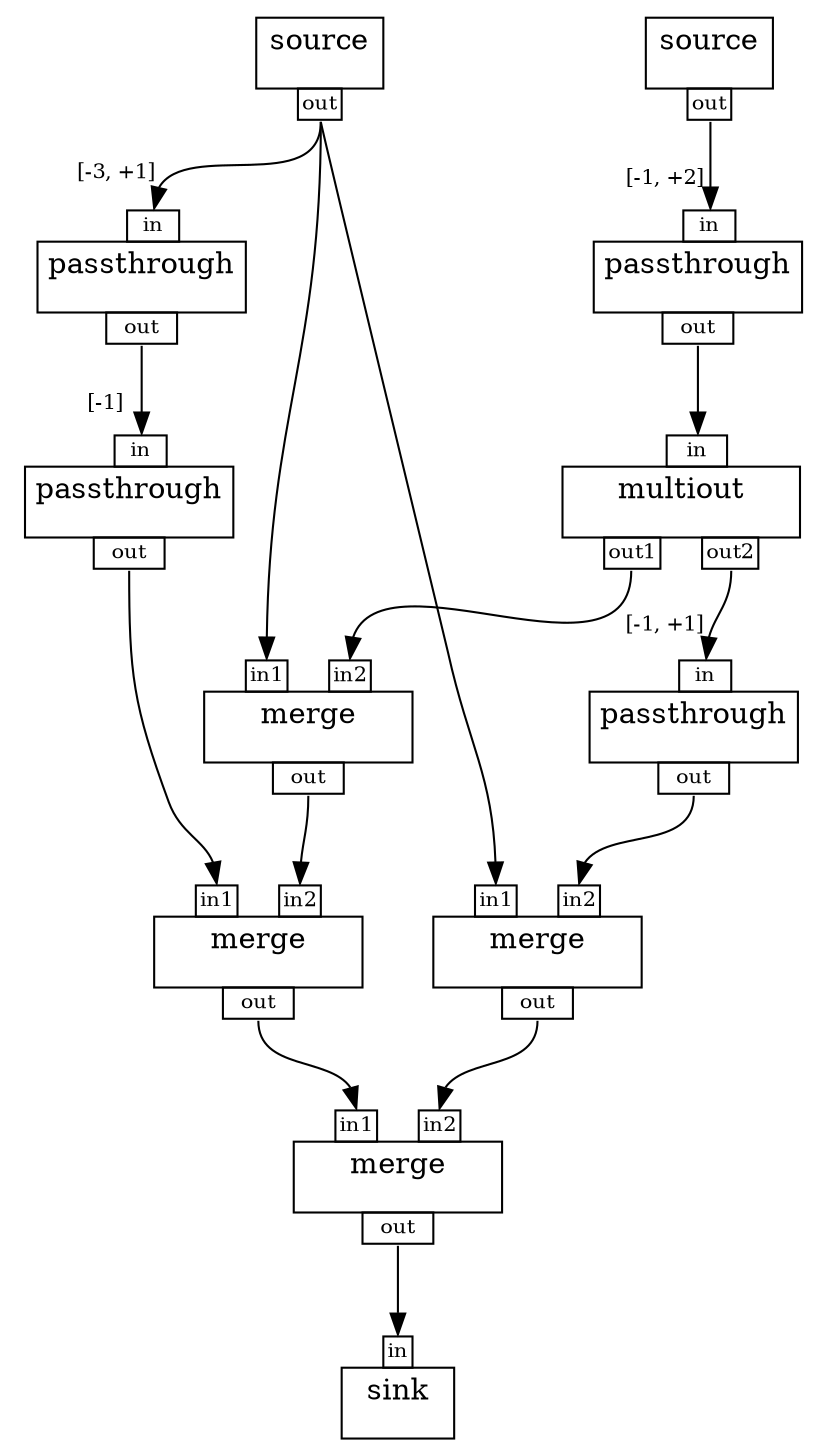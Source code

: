 digraph G{
	rankdir=TB
	filter0 [shape=plaintext label=<
<TABLE BORDER="0" CELLBORDER="0" CELLSPACING="0" CELLPADDING="0"><TR><TD COLSPAN="1" BORDER="1" CELLPADDING="4">source<BR/><FONT POINT-SIZE="10">&nbsp;</FONT></TD></TR><TR><TD COLSPAN="1" BORDER="0"><TABLE BORDER="0" CELLBORDER="0" CELLSPACING="0" CELLPADDING="0"><TR><TD WIDTH="20"></TD><TD BORDER="1" CELLPADDING="1" PORT="out1"><FONT POINT-SIZE="10">out</FONT></TD><TD WIDTH="20"></TD></TR></TABLE></TD></TR></TABLE>
>];
	filter2 [shape=plaintext label=<
<TABLE BORDER="0" CELLBORDER="0" CELLSPACING="0" CELLPADDING="0"><TR><TD COLSPAN="1" BORDER="1" CELLPADDING="4">source<BR/><FONT POINT-SIZE="10">&nbsp;</FONT></TD></TR><TR><TD COLSPAN="1" BORDER="0"><TABLE BORDER="0" CELLBORDER="0" CELLSPACING="0" CELLPADDING="0"><TR><TD WIDTH="20"></TD><TD BORDER="1" CELLPADDING="1" PORT="out3"><FONT POINT-SIZE="10">out</FONT></TD><TD WIDTH="20"></TD></TR></TABLE></TD></TR></TABLE>
>];
	filter4 [shape=plaintext label=<
<TABLE BORDER="0" CELLBORDER="0" CELLSPACING="0" CELLPADDING="0"><TR><TD WIDTH="20"></TD><TD BORDER="1" CELLPADDING="1" PORT="in5"><FONT POINT-SIZE="10">in</FONT></TD><TD WIDTH="20"></TD></TR><TR><TD COLSPAN="3" BORDER="1" CELLPADDING="4">passthrough<BR/><FONT POINT-SIZE="10">&nbsp;</FONT></TD></TR><TR><TD COLSPAN="3" BORDER="0"><TABLE BORDER="0" CELLBORDER="0" CELLSPACING="0" CELLPADDING="0"><TR><TD WIDTH="20"></TD><TD BORDER="1" CELLPADDING="1" PORT="out6"><FONT POINT-SIZE="10">out</FONT></TD><TD WIDTH="20"></TD></TR></TABLE></TD></TR></TABLE>
>];
	filter7 [shape=plaintext label=<
<TABLE BORDER="0" CELLBORDER="0" CELLSPACING="0" CELLPADDING="0"><TR><TD WIDTH="20"></TD><TD BORDER="1" CELLPADDING="1" PORT="in8"><FONT POINT-SIZE="10">in</FONT></TD><TD WIDTH="20"></TD></TR><TR><TD COLSPAN="3" BORDER="1" CELLPADDING="4">passthrough<BR/><FONT POINT-SIZE="10">&nbsp;</FONT></TD></TR><TR><TD COLSPAN="3" BORDER="0"><TABLE BORDER="0" CELLBORDER="0" CELLSPACING="0" CELLPADDING="0"><TR><TD WIDTH="20"></TD><TD BORDER="1" CELLPADDING="1" PORT="out9"><FONT POINT-SIZE="10">out</FONT></TD><TD WIDTH="20"></TD></TR></TABLE></TD></TR></TABLE>
>];
	filter10 [shape=plaintext label=<
<TABLE BORDER="0" CELLBORDER="0" CELLSPACING="0" CELLPADDING="0"><TR><TD WIDTH="20"></TD><TD BORDER="1" CELLPADDING="1" PORT="in11"><FONT POINT-SIZE="10">in</FONT></TD><TD WIDTH="20"></TD></TR><TR><TD COLSPAN="3" BORDER="1" CELLPADDING="4">passthrough<BR/><FONT POINT-SIZE="10">&nbsp;</FONT></TD></TR><TR><TD COLSPAN="3" BORDER="0"><TABLE BORDER="0" CELLBORDER="0" CELLSPACING="0" CELLPADDING="0"><TR><TD WIDTH="20"></TD><TD BORDER="1" CELLPADDING="1" PORT="out12"><FONT POINT-SIZE="10">out</FONT></TD><TD WIDTH="20"></TD></TR></TABLE></TD></TR></TABLE>
>];
	filter13 [shape=plaintext label=<
<TABLE BORDER="0" CELLBORDER="0" CELLSPACING="0" CELLPADDING="0"><TR><TD WIDTH="20"></TD><TD BORDER="1" CELLPADDING="1" PORT="in14"><FONT POINT-SIZE="10">in</FONT></TD><TD WIDTH="20"></TD></TR><TR><TD COLSPAN="3" BORDER="1" CELLPADDING="4">passthrough<BR/><FONT POINT-SIZE="10">&nbsp;</FONT></TD></TR><TR><TD COLSPAN="3" BORDER="0"><TABLE BORDER="0" CELLBORDER="0" CELLSPACING="0" CELLPADDING="0"><TR><TD WIDTH="20"></TD><TD BORDER="1" CELLPADDING="1" PORT="out15"><FONT POINT-SIZE="10">out</FONT></TD><TD WIDTH="20"></TD></TR></TABLE></TD></TR></TABLE>
>];
	filter16 [shape=plaintext label=<
<TABLE BORDER="0" CELLBORDER="0" CELLSPACING="0" CELLPADDING="0"><TR><TD WIDTH="20"></TD><TD BORDER="1" CELLPADDING="1" PORT="in17"><FONT POINT-SIZE="10">in1</FONT></TD><TD WIDTH="20"></TD><TD BORDER="1" CELLPADDING="1" PORT="in18"><FONT POINT-SIZE="10">in2</FONT></TD><TD WIDTH="20"></TD></TR><TR><TD COLSPAN="5" BORDER="1" CELLPADDING="4">merge<BR/><FONT POINT-SIZE="10">&nbsp;</FONT></TD></TR><TR><TD COLSPAN="5" BORDER="0"><TABLE BORDER="0" CELLBORDER="0" CELLSPACING="0" CELLPADDING="0"><TR><TD WIDTH="20"></TD><TD BORDER="1" CELLPADDING="1" PORT="out19"><FONT POINT-SIZE="10">out</FONT></TD><TD WIDTH="20"></TD></TR></TABLE></TD></TR></TABLE>
>];
	filter20 [shape=plaintext label=<
<TABLE BORDER="0" CELLBORDER="0" CELLSPACING="0" CELLPADDING="0"><TR><TD WIDTH="20"></TD><TD BORDER="1" CELLPADDING="1" PORT="in21"><FONT POINT-SIZE="10">in1</FONT></TD><TD WIDTH="20"></TD><TD BORDER="1" CELLPADDING="1" PORT="in22"><FONT POINT-SIZE="10">in2</FONT></TD><TD WIDTH="20"></TD></TR><TR><TD COLSPAN="5" BORDER="1" CELLPADDING="4">merge<BR/><FONT POINT-SIZE="10">&nbsp;</FONT></TD></TR><TR><TD COLSPAN="5" BORDER="0"><TABLE BORDER="0" CELLBORDER="0" CELLSPACING="0" CELLPADDING="0"><TR><TD WIDTH="20"></TD><TD BORDER="1" CELLPADDING="1" PORT="out23"><FONT POINT-SIZE="10">out</FONT></TD><TD WIDTH="20"></TD></TR></TABLE></TD></TR></TABLE>
>];
	filter24 [shape=plaintext label=<
<TABLE BORDER="0" CELLBORDER="0" CELLSPACING="0" CELLPADDING="0"><TR><TD WIDTH="20"></TD><TD BORDER="1" CELLPADDING="1" PORT="in25"><FONT POINT-SIZE="10">in1</FONT></TD><TD WIDTH="20"></TD><TD BORDER="1" CELLPADDING="1" PORT="in26"><FONT POINT-SIZE="10">in2</FONT></TD><TD WIDTH="20"></TD></TR><TR><TD COLSPAN="5" BORDER="1" CELLPADDING="4">merge<BR/><FONT POINT-SIZE="10">&nbsp;</FONT></TD></TR><TR><TD COLSPAN="5" BORDER="0"><TABLE BORDER="0" CELLBORDER="0" CELLSPACING="0" CELLPADDING="0"><TR><TD WIDTH="20"></TD><TD BORDER="1" CELLPADDING="1" PORT="out27"><FONT POINT-SIZE="10">out</FONT></TD><TD WIDTH="20"></TD></TR></TABLE></TD></TR></TABLE>
>];
	filter28 [shape=plaintext label=<
<TABLE BORDER="0" CELLBORDER="0" CELLSPACING="0" CELLPADDING="0"><TR><TD WIDTH="20"></TD><TD BORDER="1" CELLPADDING="1" PORT="in29"><FONT POINT-SIZE="10">in1</FONT></TD><TD WIDTH="20"></TD><TD BORDER="1" CELLPADDING="1" PORT="in30"><FONT POINT-SIZE="10">in2</FONT></TD><TD WIDTH="20"></TD></TR><TR><TD COLSPAN="5" BORDER="1" CELLPADDING="4">merge<BR/><FONT POINT-SIZE="10">&nbsp;</FONT></TD></TR><TR><TD COLSPAN="5" BORDER="0"><TABLE BORDER="0" CELLBORDER="0" CELLSPACING="0" CELLPADDING="0"><TR><TD WIDTH="20"></TD><TD BORDER="1" CELLPADDING="1" PORT="out31"><FONT POINT-SIZE="10">out</FONT></TD><TD WIDTH="20"></TD></TR></TABLE></TD></TR></TABLE>
>];
	filter32 [shape=plaintext label=<
<TABLE BORDER="0" CELLBORDER="0" CELLSPACING="0" CELLPADDING="0"><TR><TD WIDTH="20"></TD><TD BORDER="1" CELLPADDING="1" PORT="in33"><FONT POINT-SIZE="10">in</FONT></TD><TD WIDTH="20"></TD></TR><TR><TD COLSPAN="3" BORDER="1" CELLPADDING="4">multiout<BR/><FONT POINT-SIZE="10">&nbsp;</FONT></TD></TR><TR><TD COLSPAN="3" BORDER="0"><TABLE BORDER="0" CELLBORDER="0" CELLSPACING="0" CELLPADDING="0"><TR><TD WIDTH="20"></TD><TD BORDER="1" CELLPADDING="1" PORT="out34"><FONT POINT-SIZE="10">out1</FONT></TD><TD WIDTH="20"></TD><TD BORDER="1" CELLPADDING="1" PORT="out35"><FONT POINT-SIZE="10">out2</FONT></TD><TD WIDTH="20"></TD></TR></TABLE></TD></TR></TABLE>
>];
	filter36 [shape=plaintext label=<
<TABLE BORDER="0" CELLBORDER="0" CELLSPACING="0" CELLPADDING="0"><TR><TD WIDTH="20"></TD><TD BORDER="1" CELLPADDING="1" PORT="in37"><FONT POINT-SIZE="10">in</FONT></TD><TD WIDTH="20"></TD></TR><TR><TD COLSPAN="3" BORDER="1" CELLPADDING="4">sink<BR/><FONT POINT-SIZE="10">&nbsp;</FONT></TD></TR></TABLE>
>];
	filter0:out1 -> filter4:in5 [arrowhead="normal", headlabel=<[-3, +1]     >, fontsize=10, labelangle=45, labeldistance=2.0, ];
	filter4:out6 -> filter7:in8 [arrowhead="normal", headlabel=<[-1]  >, fontsize=10, labelangle=45, labeldistance=2.0, ];
	filter2:out3 -> filter10:in11 [arrowhead="normal", headlabel=<[-1, +2]     >, fontsize=10, labelangle=45, labeldistance=2.0, ];
	filter32:out35 -> filter13:in14 [arrowhead="normal", headlabel=<[-1, +1]     >, fontsize=10, labelangle=45, labeldistance=2.0, ];
	filter7:out9 -> filter16:in17 [arrowhead="normal", headlabel=<>, fontsize=10, labelangle=45, labeldistance=2.0, ];
	filter24:out27 -> filter16:in18 [arrowhead="normal", headlabel=<>, fontsize=10, labelangle=45, labeldistance=2.0, ];
	filter16:out19 -> filter20:in21 [arrowhead="normal", headlabel=<>, fontsize=10, labelangle=45, labeldistance=2.0, ];
	filter28:out31 -> filter20:in22 [arrowhead="normal", headlabel=<>, fontsize=10, labelangle=45, labeldistance=2.0, ];
	filter0:out1 -> filter24:in25 [arrowhead="normal", headlabel=<>, fontsize=10, labelangle=45, labeldistance=2.0, ];
	filter32:out34 -> filter24:in26 [arrowhead="normal", headlabel=<>, fontsize=10, labelangle=45, labeldistance=2.0, ];
	filter0:out1 -> filter28:in29 [arrowhead="normal", headlabel=<>, fontsize=10, labelangle=45, labeldistance=2.0, ];
	filter13:out15 -> filter28:in30 [arrowhead="normal", headlabel=<>, fontsize=10, labelangle=45, labeldistance=2.0, ];
	filter10:out12 -> filter32:in33 [arrowhead="normal", headlabel=<>, fontsize=10, labelangle=45, labeldistance=2.0, ];
	filter20:out23 -> filter36:in37 [arrowhead="normal", headlabel=<>, fontsize=10, labelangle=45, labeldistance=2.0, ];
	{rank=source; filter0 filter2}
	{rank=sink; filter36}
}
